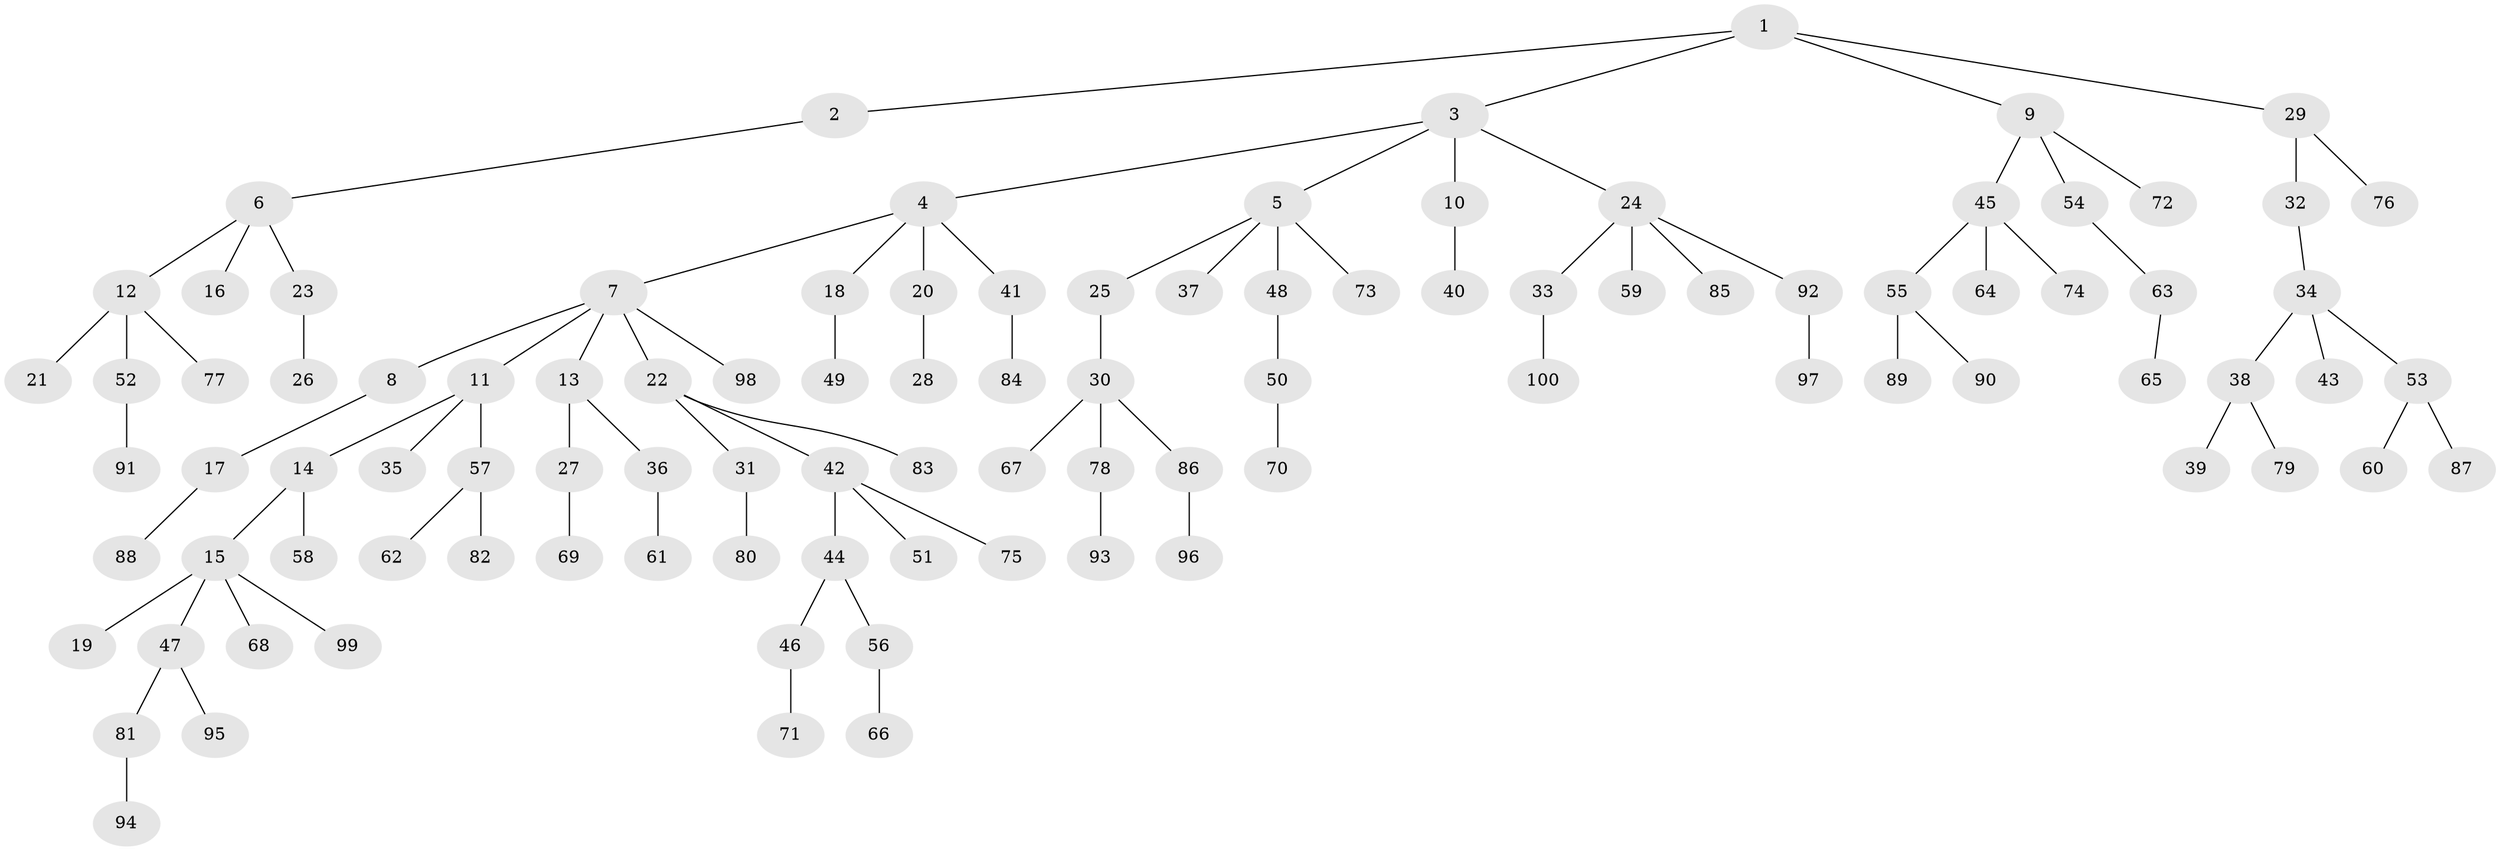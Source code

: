 // Generated by graph-tools (version 1.1) at 2025/38/02/21/25 10:38:55]
// undirected, 100 vertices, 99 edges
graph export_dot {
graph [start="1"]
  node [color=gray90,style=filled];
  1;
  2;
  3;
  4;
  5;
  6;
  7;
  8;
  9;
  10;
  11;
  12;
  13;
  14;
  15;
  16;
  17;
  18;
  19;
  20;
  21;
  22;
  23;
  24;
  25;
  26;
  27;
  28;
  29;
  30;
  31;
  32;
  33;
  34;
  35;
  36;
  37;
  38;
  39;
  40;
  41;
  42;
  43;
  44;
  45;
  46;
  47;
  48;
  49;
  50;
  51;
  52;
  53;
  54;
  55;
  56;
  57;
  58;
  59;
  60;
  61;
  62;
  63;
  64;
  65;
  66;
  67;
  68;
  69;
  70;
  71;
  72;
  73;
  74;
  75;
  76;
  77;
  78;
  79;
  80;
  81;
  82;
  83;
  84;
  85;
  86;
  87;
  88;
  89;
  90;
  91;
  92;
  93;
  94;
  95;
  96;
  97;
  98;
  99;
  100;
  1 -- 2;
  1 -- 3;
  1 -- 9;
  1 -- 29;
  2 -- 6;
  3 -- 4;
  3 -- 5;
  3 -- 10;
  3 -- 24;
  4 -- 7;
  4 -- 18;
  4 -- 20;
  4 -- 41;
  5 -- 25;
  5 -- 37;
  5 -- 48;
  5 -- 73;
  6 -- 12;
  6 -- 16;
  6 -- 23;
  7 -- 8;
  7 -- 11;
  7 -- 13;
  7 -- 22;
  7 -- 98;
  8 -- 17;
  9 -- 45;
  9 -- 54;
  9 -- 72;
  10 -- 40;
  11 -- 14;
  11 -- 35;
  11 -- 57;
  12 -- 21;
  12 -- 52;
  12 -- 77;
  13 -- 27;
  13 -- 36;
  14 -- 15;
  14 -- 58;
  15 -- 19;
  15 -- 47;
  15 -- 68;
  15 -- 99;
  17 -- 88;
  18 -- 49;
  20 -- 28;
  22 -- 31;
  22 -- 42;
  22 -- 83;
  23 -- 26;
  24 -- 33;
  24 -- 59;
  24 -- 85;
  24 -- 92;
  25 -- 30;
  27 -- 69;
  29 -- 32;
  29 -- 76;
  30 -- 67;
  30 -- 78;
  30 -- 86;
  31 -- 80;
  32 -- 34;
  33 -- 100;
  34 -- 38;
  34 -- 43;
  34 -- 53;
  36 -- 61;
  38 -- 39;
  38 -- 79;
  41 -- 84;
  42 -- 44;
  42 -- 51;
  42 -- 75;
  44 -- 46;
  44 -- 56;
  45 -- 55;
  45 -- 64;
  45 -- 74;
  46 -- 71;
  47 -- 81;
  47 -- 95;
  48 -- 50;
  50 -- 70;
  52 -- 91;
  53 -- 60;
  53 -- 87;
  54 -- 63;
  55 -- 89;
  55 -- 90;
  56 -- 66;
  57 -- 62;
  57 -- 82;
  63 -- 65;
  78 -- 93;
  81 -- 94;
  86 -- 96;
  92 -- 97;
}
